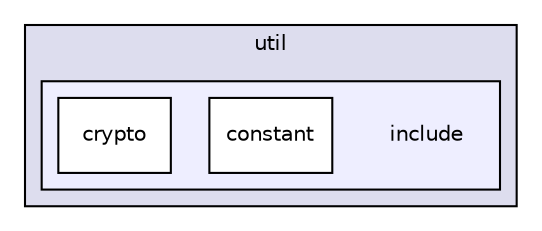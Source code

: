 digraph "/build/FastDeploy/fastdeploy/encryption/util/include" {
  compound=true
  node [ fontsize="10", fontname="Helvetica"];
  edge [ labelfontsize="10", labelfontname="Helvetica"];
  subgraph clusterdir_83e60dfe07e9888d820084063b7479c5 {
    graph [ bgcolor="#ddddee", pencolor="black", label="util" fontname="Helvetica", fontsize="10", URL="dir_83e60dfe07e9888d820084063b7479c5.html"]
  subgraph clusterdir_f5ec4e360d7d180b47b30d245affd238 {
    graph [ bgcolor="#eeeeff", pencolor="black", label="" URL="dir_f5ec4e360d7d180b47b30d245affd238.html"];
    dir_f5ec4e360d7d180b47b30d245affd238 [shape=plaintext label="include"];
    dir_87ec75939366327503aa41ecd87f0311 [shape=box label="constant" color="black" fillcolor="white" style="filled" URL="dir_87ec75939366327503aa41ecd87f0311.html"];
    dir_c75e26a15e577dae7b1a7f6354cd25dc [shape=box label="crypto" color="black" fillcolor="white" style="filled" URL="dir_c75e26a15e577dae7b1a7f6354cd25dc.html"];
  }
  }
}
